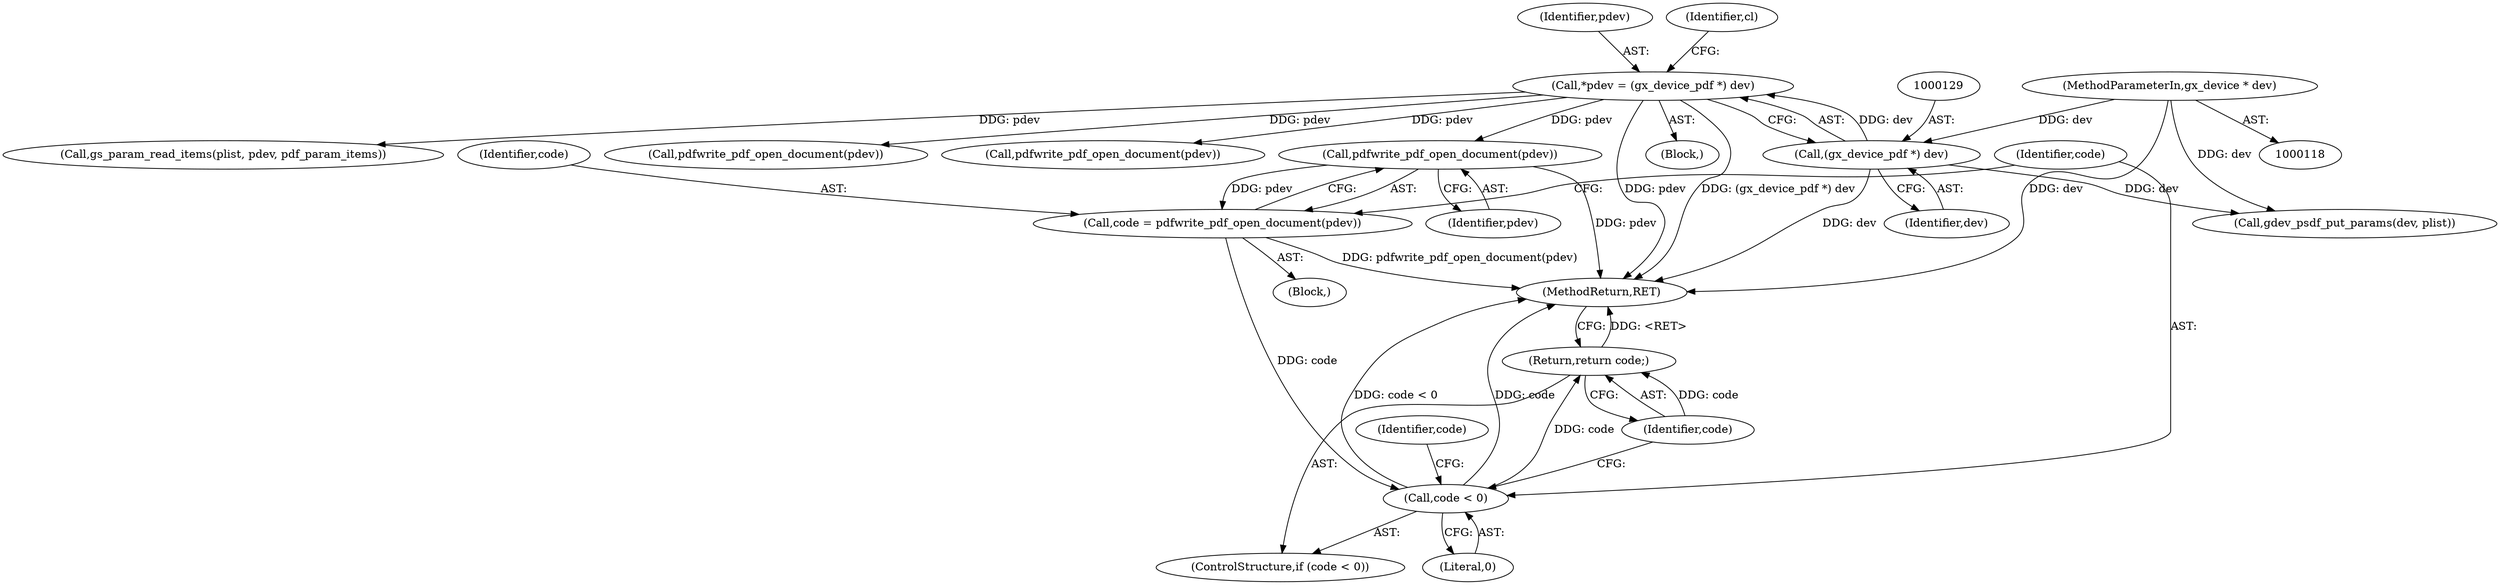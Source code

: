 digraph "0_ghostscript_c3476dde7743761a4e1d39a631716199b696b880@API" {
"1000275" [label="(Call,pdfwrite_pdf_open_document(pdev))"];
"1000126" [label="(Call,*pdev = (gx_device_pdf *) dev)"];
"1000128" [label="(Call,(gx_device_pdf *) dev)"];
"1000119" [label="(MethodParameterIn,gx_device * dev)"];
"1000273" [label="(Call,code = pdfwrite_pdf_open_document(pdev))"];
"1000278" [label="(Call,code < 0)"];
"1000281" [label="(Return,return code;)"];
"1000130" [label="(Identifier,dev)"];
"1000274" [label="(Identifier,code)"];
"1000277" [label="(ControlStructure,if (code < 0))"];
"1000279" [label="(Identifier,code)"];
"1000219" [label="(Call,pdfwrite_pdf_open_document(pdev))"];
"1000267" [label="(Block,)"];
"1001549" [label="(MethodReturn,RET)"];
"1000278" [label="(Call,code < 0)"];
"1000127" [label="(Identifier,pdev)"];
"1000275" [label="(Call,pdfwrite_pdf_open_document(pdev))"];
"1000119" [label="(MethodParameterIn,gx_device * dev)"];
"1000133" [label="(Identifier,cl)"];
"1000284" [label="(Identifier,code)"];
"1000276" [label="(Identifier,pdev)"];
"1000957" [label="(Call,gdev_psdf_put_params(dev, plist))"];
"1000281" [label="(Return,return code;)"];
"1000128" [label="(Call,(gx_device_pdf *) dev)"];
"1000282" [label="(Identifier,code)"];
"1000175" [label="(Call,pdfwrite_pdf_open_document(pdev))"];
"1000273" [label="(Call,code = pdfwrite_pdf_open_document(pdev))"];
"1000280" [label="(Literal,0)"];
"1000122" [label="(Block,)"];
"1000549" [label="(Call,gs_param_read_items(plist, pdev, pdf_param_items))"];
"1000126" [label="(Call,*pdev = (gx_device_pdf *) dev)"];
"1000275" -> "1000273"  [label="AST: "];
"1000275" -> "1000276"  [label="CFG: "];
"1000276" -> "1000275"  [label="AST: "];
"1000273" -> "1000275"  [label="CFG: "];
"1000275" -> "1001549"  [label="DDG: pdev"];
"1000275" -> "1000273"  [label="DDG: pdev"];
"1000126" -> "1000275"  [label="DDG: pdev"];
"1000126" -> "1000122"  [label="AST: "];
"1000126" -> "1000128"  [label="CFG: "];
"1000127" -> "1000126"  [label="AST: "];
"1000128" -> "1000126"  [label="AST: "];
"1000133" -> "1000126"  [label="CFG: "];
"1000126" -> "1001549"  [label="DDG: pdev"];
"1000126" -> "1001549"  [label="DDG: (gx_device_pdf *) dev"];
"1000128" -> "1000126"  [label="DDG: dev"];
"1000126" -> "1000175"  [label="DDG: pdev"];
"1000126" -> "1000219"  [label="DDG: pdev"];
"1000126" -> "1000549"  [label="DDG: pdev"];
"1000128" -> "1000130"  [label="CFG: "];
"1000129" -> "1000128"  [label="AST: "];
"1000130" -> "1000128"  [label="AST: "];
"1000128" -> "1001549"  [label="DDG: dev"];
"1000119" -> "1000128"  [label="DDG: dev"];
"1000128" -> "1000957"  [label="DDG: dev"];
"1000119" -> "1000118"  [label="AST: "];
"1000119" -> "1001549"  [label="DDG: dev"];
"1000119" -> "1000957"  [label="DDG: dev"];
"1000273" -> "1000267"  [label="AST: "];
"1000274" -> "1000273"  [label="AST: "];
"1000279" -> "1000273"  [label="CFG: "];
"1000273" -> "1001549"  [label="DDG: pdfwrite_pdf_open_document(pdev)"];
"1000273" -> "1000278"  [label="DDG: code"];
"1000278" -> "1000277"  [label="AST: "];
"1000278" -> "1000280"  [label="CFG: "];
"1000279" -> "1000278"  [label="AST: "];
"1000280" -> "1000278"  [label="AST: "];
"1000282" -> "1000278"  [label="CFG: "];
"1000284" -> "1000278"  [label="CFG: "];
"1000278" -> "1001549"  [label="DDG: code < 0"];
"1000278" -> "1001549"  [label="DDG: code"];
"1000278" -> "1000281"  [label="DDG: code"];
"1000281" -> "1000277"  [label="AST: "];
"1000281" -> "1000282"  [label="CFG: "];
"1000282" -> "1000281"  [label="AST: "];
"1001549" -> "1000281"  [label="CFG: "];
"1000281" -> "1001549"  [label="DDG: <RET>"];
"1000282" -> "1000281"  [label="DDG: code"];
}
